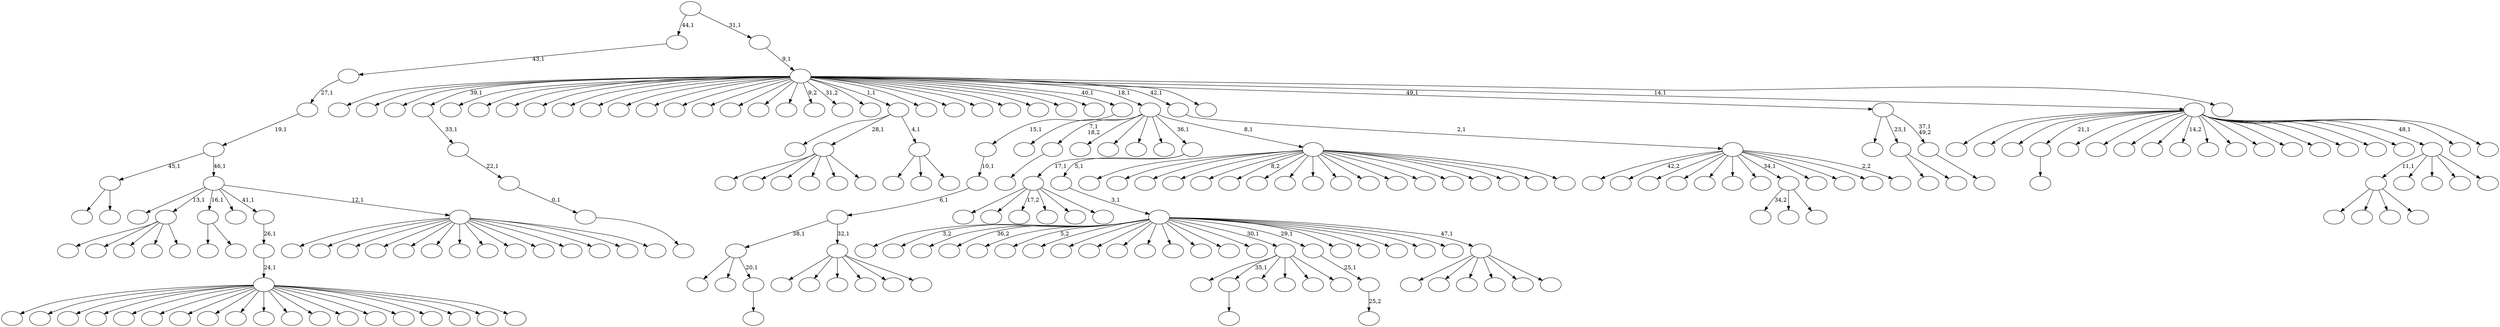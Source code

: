 digraph T {
	250 [label=""]
	249 [label=""]
	248 [label=""]
	247 [label=""]
	246 [label=""]
	245 [label=""]
	244 [label=""]
	243 [label=""]
	242 [label=""]
	241 [label=""]
	240 [label=""]
	239 [label=""]
	238 [label=""]
	237 [label=""]
	236 [label=""]
	235 [label=""]
	234 [label=""]
	233 [label=""]
	232 [label=""]
	231 [label=""]
	230 [label=""]
	229 [label=""]
	228 [label=""]
	227 [label=""]
	226 [label=""]
	225 [label=""]
	224 [label=""]
	223 [label=""]
	222 [label=""]
	221 [label=""]
	220 [label=""]
	219 [label=""]
	218 [label=""]
	217 [label=""]
	216 [label=""]
	215 [label=""]
	214 [label=""]
	213 [label=""]
	212 [label=""]
	211 [label=""]
	210 [label=""]
	209 [label=""]
	208 [label=""]
	207 [label=""]
	206 [label=""]
	205 [label=""]
	204 [label=""]
	203 [label=""]
	202 [label=""]
	201 [label=""]
	200 [label=""]
	199 [label=""]
	198 [label=""]
	197 [label=""]
	196 [label=""]
	195 [label=""]
	194 [label=""]
	193 [label=""]
	192 [label=""]
	191 [label=""]
	190 [label=""]
	189 [label=""]
	188 [label=""]
	187 [label=""]
	186 [label=""]
	185 [label=""]
	184 [label=""]
	183 [label=""]
	182 [label=""]
	181 [label=""]
	180 [label=""]
	179 [label=""]
	178 [label=""]
	177 [label=""]
	176 [label=""]
	175 [label=""]
	174 [label=""]
	173 [label=""]
	172 [label=""]
	171 [label=""]
	170 [label=""]
	169 [label=""]
	168 [label=""]
	167 [label=""]
	166 [label=""]
	165 [label=""]
	164 [label=""]
	163 [label=""]
	162 [label=""]
	161 [label=""]
	160 [label=""]
	159 [label=""]
	158 [label=""]
	157 [label=""]
	156 [label=""]
	155 [label=""]
	154 [label=""]
	153 [label=""]
	152 [label=""]
	151 [label=""]
	150 [label=""]
	149 [label=""]
	148 [label=""]
	147 [label=""]
	146 [label=""]
	145 [label=""]
	144 [label=""]
	143 [label=""]
	142 [label=""]
	141 [label=""]
	140 [label=""]
	139 [label=""]
	138 [label=""]
	137 [label=""]
	136 [label=""]
	135 [label=""]
	134 [label=""]
	133 [label=""]
	132 [label=""]
	131 [label=""]
	130 [label=""]
	129 [label=""]
	128 [label=""]
	127 [label=""]
	126 [label=""]
	125 [label=""]
	124 [label=""]
	123 [label=""]
	122 [label=""]
	121 [label=""]
	120 [label=""]
	119 [label=""]
	118 [label=""]
	117 [label=""]
	116 [label=""]
	115 [label=""]
	114 [label=""]
	113 [label=""]
	112 [label=""]
	111 [label=""]
	110 [label=""]
	109 [label=""]
	108 [label=""]
	107 [label=""]
	106 [label=""]
	105 [label=""]
	104 [label=""]
	103 [label=""]
	102 [label=""]
	101 [label=""]
	100 [label=""]
	99 [label=""]
	98 [label=""]
	97 [label=""]
	96 [label=""]
	95 [label=""]
	94 [label=""]
	93 [label=""]
	92 [label=""]
	91 [label=""]
	90 [label=""]
	89 [label=""]
	88 [label=""]
	87 [label=""]
	86 [label=""]
	85 [label=""]
	84 [label=""]
	83 [label=""]
	82 [label=""]
	81 [label=""]
	80 [label=""]
	79 [label=""]
	78 [label=""]
	77 [label=""]
	76 [label=""]
	75 [label=""]
	74 [label=""]
	73 [label=""]
	72 [label=""]
	71 [label=""]
	70 [label=""]
	69 [label=""]
	68 [label=""]
	67 [label=""]
	66 [label=""]
	65 [label=""]
	64 [label=""]
	63 [label=""]
	62 [label=""]
	61 [label=""]
	60 [label=""]
	59 [label=""]
	58 [label=""]
	57 [label=""]
	56 [label=""]
	55 [label=""]
	54 [label=""]
	53 [label=""]
	52 [label=""]
	51 [label=""]
	50 [label=""]
	49 [label=""]
	48 [label=""]
	47 [label=""]
	46 [label=""]
	45 [label=""]
	44 [label=""]
	43 [label=""]
	42 [label=""]
	41 [label=""]
	40 [label=""]
	39 [label=""]
	38 [label=""]
	37 [label=""]
	36 [label=""]
	35 [label=""]
	34 [label=""]
	33 [label=""]
	32 [label=""]
	31 [label=""]
	30 [label=""]
	29 [label=""]
	28 [label=""]
	27 [label=""]
	26 [label=""]
	25 [label=""]
	24 [label=""]
	23 [label=""]
	22 [label=""]
	21 [label=""]
	20 [label=""]
	19 [label=""]
	18 [label=""]
	17 [label=""]
	16 [label=""]
	15 [label=""]
	14 [label=""]
	13 [label=""]
	12 [label=""]
	11 [label=""]
	10 [label=""]
	9 [label=""]
	8 [label=""]
	7 [label=""]
	6 [label=""]
	5 [label=""]
	4 [label=""]
	3 [label=""]
	2 [label=""]
	1 [label=""]
	0 [label=""]
	238 -> 239 [label=""]
	216 -> 217 [label=""]
	215 -> 216 [label="0,1"]
	214 -> 215 [label="22,1"]
	213 -> 214 [label="33,1"]
	173 -> 225 [label=""]
	173 -> 209 [label=""]
	173 -> 184 [label=""]
	173 -> 174 [label=""]
	162 -> 163 [label=""]
	151 -> 152 [label=""]
	136 -> 234 [label=""]
	136 -> 228 [label=""]
	136 -> 193 [label=""]
	136 -> 148 [label=""]
	136 -> 137 [label=""]
	133 -> 227 [label=""]
	133 -> 221 [label=""]
	133 -> 218 [label="17,2"]
	133 -> 212 [label=""]
	133 -> 179 [label=""]
	133 -> 134 [label=""]
	118 -> 205 [label=""]
	118 -> 197 [label=""]
	118 -> 192 [label=""]
	118 -> 189 [label=""]
	118 -> 127 [label=""]
	118 -> 119 [label=""]
	104 -> 224 [label=""]
	104 -> 105 [label=""]
	98 -> 99 [label=""]
	97 -> 219 [label=""]
	97 -> 141 [label=""]
	97 -> 98 [label="20,1"]
	94 -> 207 [label="34,2"]
	94 -> 153 [label=""]
	94 -> 95 [label=""]
	92 -> 183 [label=""]
	92 -> 129 [label=""]
	92 -> 93 [label=""]
	91 -> 204 [label=""]
	91 -> 118 [label="28,1"]
	91 -> 92 [label="4,1"]
	66 -> 173 [label="11,1"]
	66 -> 165 [label=""]
	66 -> 144 [label=""]
	66 -> 130 [label=""]
	66 -> 67 [label=""]
	63 -> 229 [label=""]
	63 -> 162 [label="35,1"]
	63 -> 150 [label=""]
	63 -> 112 [label=""]
	63 -> 74 [label=""]
	63 -> 64 [label=""]
	61 -> 62 [label="25,2"]
	60 -> 61 [label="25,1"]
	45 -> 231 [label=""]
	45 -> 202 [label=""]
	45 -> 186 [label=""]
	45 -> 185 [label=""]
	45 -> 167 [label=""]
	45 -> 159 [label=""]
	45 -> 131 [label=""]
	45 -> 117 [label=""]
	45 -> 108 [label=""]
	45 -> 106 [label=""]
	45 -> 101 [label=""]
	45 -> 100 [label=""]
	45 -> 85 [label=""]
	45 -> 80 [label=""]
	45 -> 72 [label=""]
	45 -> 71 [label=""]
	45 -> 50 [label=""]
	45 -> 49 [label=""]
	45 -> 46 [label=""]
	44 -> 45 [label="24,1"]
	43 -> 44 [label="26,1"]
	40 -> 200 [label=""]
	40 -> 41 [label=""]
	36 -> 250 [label=""]
	36 -> 248 [label=""]
	36 -> 245 [label=""]
	36 -> 237 [label=""]
	36 -> 190 [label=""]
	36 -> 37 [label=""]
	35 -> 97 [label="38,1"]
	35 -> 36 [label="32,1"]
	34 -> 35 [label="6,1"]
	33 -> 34 [label="10,1"]
	32 -> 33 [label="15,1"]
	30 -> 235 [label=""]
	30 -> 226 [label=""]
	30 -> 206 [label=""]
	30 -> 188 [label=""]
	30 -> 176 [label=""]
	30 -> 164 [label=""]
	30 -> 155 [label=""]
	30 -> 138 [label=""]
	30 -> 125 [label=""]
	30 -> 73 [label=""]
	30 -> 70 [label=""]
	30 -> 65 [label=""]
	30 -> 59 [label=""]
	30 -> 31 [label=""]
	29 -> 139 [label=""]
	29 -> 136 [label="13,1"]
	29 -> 104 [label="16,1"]
	29 -> 51 [label=""]
	29 -> 43 [label="41,1"]
	29 -> 30 [label="12,1"]
	28 -> 40 [label="45,1"]
	28 -> 29 [label="46,1"]
	27 -> 28 [label="19,1"]
	26 -> 27 [label="27,1"]
	25 -> 26 [label="43,1"]
	21 -> 149 [label=""]
	21 -> 81 [label=""]
	21 -> 69 [label=""]
	21 -> 48 [label=""]
	21 -> 39 [label=""]
	21 -> 22 [label=""]
	20 -> 233 [label=""]
	20 -> 222 [label="3,2"]
	20 -> 199 [label=""]
	20 -> 194 [label="36,2"]
	20 -> 182 [label=""]
	20 -> 171 [label="5,2"]
	20 -> 170 [label=""]
	20 -> 166 [label=""]
	20 -> 157 [label=""]
	20 -> 128 [label=""]
	20 -> 115 [label=""]
	20 -> 114 [label=""]
	20 -> 113 [label=""]
	20 -> 83 [label=""]
	20 -> 76 [label=""]
	20 -> 63 [label="30,1"]
	20 -> 60 [label="29,1"]
	20 -> 58 [label=""]
	20 -> 57 [label=""]
	20 -> 52 [label=""]
	20 -> 47 [label=""]
	20 -> 24 [label=""]
	20 -> 21 [label="47,1"]
	19 -> 20 [label="3,1"]
	18 -> 133 [label="17,1"]
	18 -> 19 [label="5,1"]
	16 -> 247 [label=""]
	16 -> 241 [label=""]
	16 -> 232 [label=""]
	16 -> 223 [label=""]
	16 -> 220 [label=""]
	16 -> 201 [label="8,2"]
	16 -> 196 [label=""]
	16 -> 181 [label=""]
	16 -> 158 [label=""]
	16 -> 143 [label=""]
	16 -> 142 [label=""]
	16 -> 135 [label=""]
	16 -> 109 [label=""]
	16 -> 84 [label=""]
	16 -> 79 [label=""]
	16 -> 77 [label=""]
	16 -> 23 [label=""]
	16 -> 17 [label=""]
	15 -> 208 [label=""]
	15 -> 151 [label="7,1\n18,2"]
	15 -> 126 [label=""]
	15 -> 111 [label=""]
	15 -> 75 [label=""]
	15 -> 56 [label=""]
	15 -> 18 [label="36,1"]
	15 -> 16 [label="8,1"]
	13 -> 236 [label=""]
	13 -> 203 [label="42,2"]
	13 -> 191 [label=""]
	13 -> 187 [label=""]
	13 -> 178 [label=""]
	13 -> 168 [label=""]
	13 -> 156 [label=""]
	13 -> 94 [label="34,1"]
	13 -> 82 [label=""]
	13 -> 78 [label=""]
	13 -> 38 [label=""]
	13 -> 14 [label="2,2"]
	12 -> 13 [label="2,1"]
	9 -> 154 [label=""]
	9 -> 10 [label=""]
	7 -> 8 [label=""]
	6 -> 211 [label=""]
	6 -> 9 [label="23,1"]
	6 -> 7 [label="37,1\n49,2"]
	4 -> 246 [label=""]
	4 -> 243 [label=""]
	4 -> 242 [label=""]
	4 -> 238 [label="21,1"]
	4 -> 230 [label=""]
	4 -> 210 [label=""]
	4 -> 180 [label=""]
	4 -> 160 [label=""]
	4 -> 145 [label="14,2"]
	4 -> 140 [label=""]
	4 -> 124 [label=""]
	4 -> 122 [label=""]
	4 -> 121 [label=""]
	4 -> 120 [label=""]
	4 -> 96 [label=""]
	4 -> 89 [label=""]
	4 -> 87 [label=""]
	4 -> 66 [label="48,1"]
	4 -> 42 [label=""]
	4 -> 5 [label=""]
	2 -> 249 [label=""]
	2 -> 244 [label=""]
	2 -> 240 [label=""]
	2 -> 213 [label="39,1"]
	2 -> 198 [label=""]
	2 -> 195 [label=""]
	2 -> 177 [label=""]
	2 -> 175 [label=""]
	2 -> 172 [label=""]
	2 -> 169 [label=""]
	2 -> 161 [label=""]
	2 -> 147 [label=""]
	2 -> 146 [label=""]
	2 -> 132 [label=""]
	2 -> 123 [label=""]
	2 -> 116 [label=""]
	2 -> 110 [label=""]
	2 -> 107 [label="9,2"]
	2 -> 103 [label="31,2"]
	2 -> 102 [label=""]
	2 -> 91 [label="1,1"]
	2 -> 90 [label=""]
	2 -> 88 [label=""]
	2 -> 86 [label=""]
	2 -> 68 [label=""]
	2 -> 55 [label=""]
	2 -> 54 [label=""]
	2 -> 53 [label=""]
	2 -> 32 [label="40,1"]
	2 -> 15 [label="18,1"]
	2 -> 12 [label="42,1"]
	2 -> 11 [label=""]
	2 -> 6 [label="49,1"]
	2 -> 4 [label="14,1"]
	2 -> 3 [label=""]
	1 -> 2 [label="9,1"]
	0 -> 25 [label="44,1"]
	0 -> 1 [label="31,1"]
}

